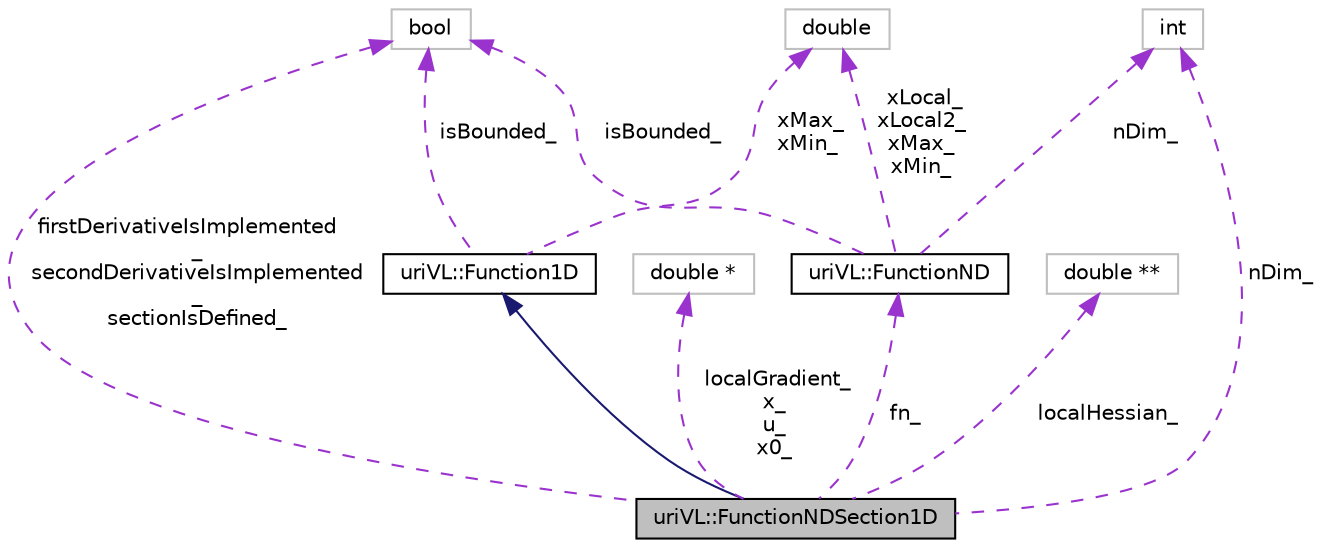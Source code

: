 digraph "uriVL::FunctionNDSection1D"
{
  edge [fontname="Helvetica",fontsize="10",labelfontname="Helvetica",labelfontsize="10"];
  node [fontname="Helvetica",fontsize="10",shape=record];
  Node1 [label="uriVL::FunctionNDSection1D",height=0.2,width=0.4,color="black", fillcolor="grey75", style="filled", fontcolor="black"];
  Node2 -> Node1 [dir="back",color="midnightblue",fontsize="10",style="solid",fontname="Helvetica"];
  Node2 [label="uriVL::Function1D",height=0.2,width=0.4,color="black", fillcolor="white", style="filled",URL="$classuriVL_1_1Function1D.html",tooltip="Pure virtual parent class for all 1-dimensional functions. "];
  Node3 -> Node2 [dir="back",color="darkorchid3",fontsize="10",style="dashed",label=" xMax_\nxMin_" ,fontname="Helvetica"];
  Node3 [label="double",height=0.2,width=0.4,color="grey75", fillcolor="white", style="filled"];
  Node4 -> Node2 [dir="back",color="darkorchid3",fontsize="10",style="dashed",label=" isBounded_" ,fontname="Helvetica"];
  Node4 [label="bool",height=0.2,width=0.4,color="grey75", fillcolor="white", style="filled"];
  Node5 -> Node1 [dir="back",color="darkorchid3",fontsize="10",style="dashed",label=" localGradient_\nx_\nu_\nx0_" ,fontname="Helvetica"];
  Node5 [label="double *",height=0.2,width=0.4,color="grey75", fillcolor="white", style="filled"];
  Node6 -> Node1 [dir="back",color="darkorchid3",fontsize="10",style="dashed",label=" nDim_" ,fontname="Helvetica"];
  Node6 [label="int",height=0.2,width=0.4,color="grey75", fillcolor="white", style="filled"];
  Node4 -> Node1 [dir="back",color="darkorchid3",fontsize="10",style="dashed",label=" firstDerivativeIsImplemented\l_\nsecondDerivativeIsImplemented\l_\nsectionIsDefined_" ,fontname="Helvetica"];
  Node7 -> Node1 [dir="back",color="darkorchid3",fontsize="10",style="dashed",label=" localHessian_" ,fontname="Helvetica"];
  Node7 [label="double **",height=0.2,width=0.4,color="grey75", fillcolor="white", style="filled"];
  Node8 -> Node1 [dir="back",color="darkorchid3",fontsize="10",style="dashed",label=" fn_" ,fontname="Helvetica"];
  Node8 [label="uriVL::FunctionND",height=0.2,width=0.4,color="black", fillcolor="white", style="filled",URL="$classuriVL_1_1FunctionND.html",tooltip="Pure virtual parent class for all n-dimensional functions. "];
  Node3 -> Node8 [dir="back",color="darkorchid3",fontsize="10",style="dashed",label=" xLocal_\nxLocal2_\nxMax_\nxMin_" ,fontname="Helvetica"];
  Node6 -> Node8 [dir="back",color="darkorchid3",fontsize="10",style="dashed",label=" nDim_" ,fontname="Helvetica"];
  Node4 -> Node8 [dir="back",color="darkorchid3",fontsize="10",style="dashed",label=" isBounded_" ,fontname="Helvetica"];
}
